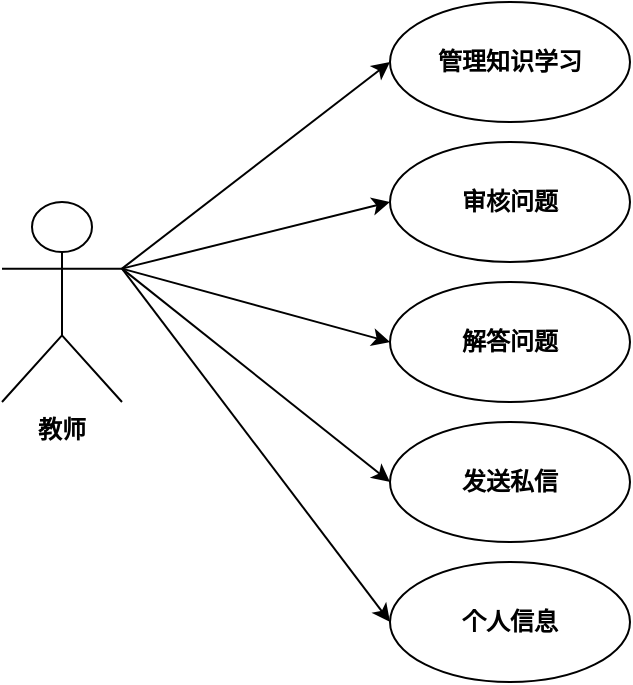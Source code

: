 <mxfile version="21.3.0" type="github">
  <diagram name="第 1 页" id="uWxImMR4UQMLqLrs5gwQ">
    <mxGraphModel dx="1422" dy="779" grid="1" gridSize="10" guides="1" tooltips="1" connect="1" arrows="1" fold="1" page="1" pageScale="1" pageWidth="827" pageHeight="1169" math="0" shadow="0">
      <root>
        <mxCell id="0" />
        <mxCell id="1" parent="0" />
        <mxCell id="t-FpY4STqcNp72VoTmDb-3" style="edgeStyle=none;shape=connector;rounded=0;orthogonalLoop=1;jettySize=auto;html=1;entryX=0;entryY=0.5;entryDx=0;entryDy=0;labelBackgroundColor=default;fontFamily=Helvetica;fontSize=12;fontColor=default;endArrow=classic;exitX=1;exitY=0.333;exitDx=0;exitDy=0;exitPerimeter=0;" parent="1" source="t-FpY4STqcNp72VoTmDb-7" target="t-FpY4STqcNp72VoTmDb-8" edge="1">
          <mxGeometry relative="1" as="geometry" />
        </mxCell>
        <mxCell id="t-FpY4STqcNp72VoTmDb-4" style="edgeStyle=none;shape=connector;rounded=0;orthogonalLoop=1;jettySize=auto;html=1;labelBackgroundColor=default;fontFamily=Helvetica;fontSize=12;fontColor=default;endArrow=classic;entryX=0;entryY=0.5;entryDx=0;entryDy=0;exitX=1;exitY=0.333;exitDx=0;exitDy=0;exitPerimeter=0;" parent="1" source="t-FpY4STqcNp72VoTmDb-7" target="t-FpY4STqcNp72VoTmDb-9" edge="1">
          <mxGeometry relative="1" as="geometry">
            <mxPoint x="310" y="330.0" as="targetPoint" />
          </mxGeometry>
        </mxCell>
        <mxCell id="t-FpY4STqcNp72VoTmDb-5" style="edgeStyle=none;shape=connector;rounded=0;orthogonalLoop=1;jettySize=auto;html=1;entryX=0;entryY=0.5;entryDx=0;entryDy=0;labelBackgroundColor=default;fontFamily=Helvetica;fontSize=12;fontColor=default;endArrow=classic;exitX=1;exitY=0.333;exitDx=0;exitDy=0;exitPerimeter=0;" parent="1" source="t-FpY4STqcNp72VoTmDb-7" target="t-FpY4STqcNp72VoTmDb-10" edge="1">
          <mxGeometry relative="1" as="geometry" />
        </mxCell>
        <mxCell id="t-FpY4STqcNp72VoTmDb-14" style="edgeStyle=none;shape=connector;rounded=0;orthogonalLoop=1;jettySize=auto;html=1;exitX=1;exitY=0.333;exitDx=0;exitDy=0;exitPerimeter=0;entryX=0;entryY=0.5;entryDx=0;entryDy=0;labelBackgroundColor=default;fontFamily=Helvetica;fontSize=12;fontColor=default;endArrow=classic;" parent="1" source="t-FpY4STqcNp72VoTmDb-7" target="t-FpY4STqcNp72VoTmDb-11" edge="1">
          <mxGeometry relative="1" as="geometry" />
        </mxCell>
        <mxCell id="t-FpY4STqcNp72VoTmDb-16" style="edgeStyle=none;shape=connector;rounded=0;orthogonalLoop=1;jettySize=auto;html=1;exitX=1;exitY=0.333;exitDx=0;exitDy=0;exitPerimeter=0;entryX=0;entryY=0.5;entryDx=0;entryDy=0;labelBackgroundColor=default;fontFamily=Helvetica;fontSize=12;fontColor=default;endArrow=classic;" parent="1" source="t-FpY4STqcNp72VoTmDb-7" target="t-FpY4STqcNp72VoTmDb-15" edge="1">
          <mxGeometry relative="1" as="geometry" />
        </mxCell>
        <mxCell id="t-FpY4STqcNp72VoTmDb-7" value="教师" style="shape=umlActor;verticalLabelPosition=bottom;verticalAlign=top;outlineConnect=0;labelBackgroundColor=none;fontStyle=1;strokeWidth=1;fontFamily=Times New Roman;" parent="1" vertex="1">
          <mxGeometry x="100" y="440" width="60" height="100" as="geometry" />
        </mxCell>
        <mxCell id="t-FpY4STqcNp72VoTmDb-8" value="管理知识学习" style="rounded=1;whiteSpace=wrap;html=1;fontFamily=Helvetica;fontStyle=1;shape=ellipse;perimeter=ellipsePerimeter;" parent="1" vertex="1">
          <mxGeometry x="294" y="340" width="120" height="60" as="geometry" />
        </mxCell>
        <mxCell id="t-FpY4STqcNp72VoTmDb-9" value="解答问题" style="rounded=1;whiteSpace=wrap;html=1;fontFamily=Helvetica;fontStyle=1;shape=ellipse;perimeter=ellipsePerimeter;" parent="1" vertex="1">
          <mxGeometry x="294" y="480" width="120" height="60" as="geometry" />
        </mxCell>
        <mxCell id="t-FpY4STqcNp72VoTmDb-10" value="个人信息" style="rounded=1;whiteSpace=wrap;html=1;fontFamily=Helvetica;fontStyle=1;shape=ellipse;perimeter=ellipsePerimeter;" parent="1" vertex="1">
          <mxGeometry x="294" y="620" width="120" height="60" as="geometry" />
        </mxCell>
        <mxCell id="t-FpY4STqcNp72VoTmDb-11" value="发送私信" style="rounded=1;whiteSpace=wrap;html=1;fontFamily=Helvetica;fontStyle=1;shape=ellipse;perimeter=ellipsePerimeter;" parent="1" vertex="1">
          <mxGeometry x="294" y="550" width="120" height="60" as="geometry" />
        </mxCell>
        <mxCell id="t-FpY4STqcNp72VoTmDb-15" value="审核问题" style="rounded=1;whiteSpace=wrap;html=1;fontFamily=Helvetica;fontStyle=1;shape=ellipse;perimeter=ellipsePerimeter;" parent="1" vertex="1">
          <mxGeometry x="294" y="410" width="120" height="60" as="geometry" />
        </mxCell>
      </root>
    </mxGraphModel>
  </diagram>
</mxfile>
